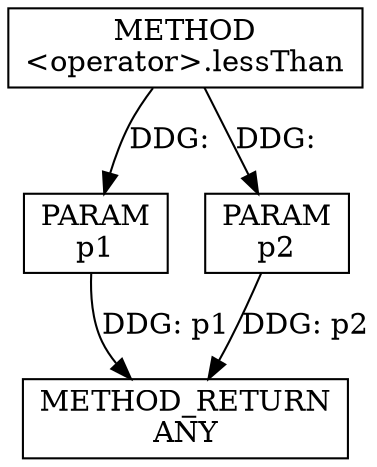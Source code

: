 digraph "&lt;operator&gt;.lessThan" {  
node [shape="rect"];  
"111669149713" [label = <METHOD<BR/>&lt;operator&gt;.lessThan> ]
"128849018897" [label = <METHOD_RETURN<BR/>ANY> ]
"115964117016" [label = <PARAM<BR/>p1> ]
"115964117017" [label = <PARAM<BR/>p2> ]
  "115964117016" -> "128849018897"  [ label = "DDG: p1"] 
  "115964117017" -> "128849018897"  [ label = "DDG: p2"] 
  "111669149713" -> "115964117016"  [ label = "DDG: "] 
  "111669149713" -> "115964117017"  [ label = "DDG: "] 
}
